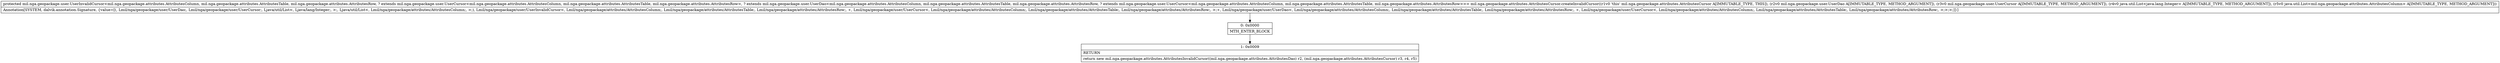digraph "CFG formil.nga.geopackage.attributes.AttributesCursor.createInvalidCursor(Lmil\/nga\/geopackage\/user\/UserDao;Lmil\/nga\/geopackage\/user\/UserCursor;Ljava\/util\/List;Ljava\/util\/List;)Lmil\/nga\/geopackage\/user\/UserInvalidCursor;" {
Node_0 [shape=record,label="{0\:\ 0x0000|MTH_ENTER_BLOCK\l}"];
Node_1 [shape=record,label="{1\:\ 0x0009|RETURN\l|return new mil.nga.geopackage.attributes.AttributesInvalidCursor((mil.nga.geopackage.attributes.AttributesDao) r2, (mil.nga.geopackage.attributes.AttributesCursor) r3, r4, r5)\l}"];
MethodNode[shape=record,label="{protected mil.nga.geopackage.user.UserInvalidCursor\<mil.nga.geopackage.attributes.AttributesColumn, mil.nga.geopackage.attributes.AttributesTable, mil.nga.geopackage.attributes.AttributesRow, ? extends mil.nga.geopackage.user.UserCursor\<mil.nga.geopackage.attributes.AttributesColumn, mil.nga.geopackage.attributes.AttributesTable, mil.nga.geopackage.attributes.AttributesRow\>, ? extends mil.nga.geopackage.user.UserDao\<mil.nga.geopackage.attributes.AttributesColumn, mil.nga.geopackage.attributes.AttributesTable, mil.nga.geopackage.attributes.AttributesRow, ? extends mil.nga.geopackage.user.UserCursor\<mil.nga.geopackage.attributes.AttributesColumn, mil.nga.geopackage.attributes.AttributesTable, mil.nga.geopackage.attributes.AttributesRow\>\>\> mil.nga.geopackage.attributes.AttributesCursor.createInvalidCursor((r1v0 'this' mil.nga.geopackage.attributes.AttributesCursor A[IMMUTABLE_TYPE, THIS]), (r2v0 mil.nga.geopackage.user.UserDao A[IMMUTABLE_TYPE, METHOD_ARGUMENT]), (r3v0 mil.nga.geopackage.user.UserCursor A[IMMUTABLE_TYPE, METHOD_ARGUMENT]), (r4v0 java.util.List\<java.lang.Integer\> A[IMMUTABLE_TYPE, METHOD_ARGUMENT]), (r5v0 java.util.List\<mil.nga.geopackage.attributes.AttributesColumn\> A[IMMUTABLE_TYPE, METHOD_ARGUMENT]))  | Annotation[SYSTEM, dalvik.annotation.Signature, \{value=[(, Lmil\/nga\/geopackage\/user\/UserDao;, Lmil\/nga\/geopackage\/user\/UserCursor;, Ljava\/util\/List\<, Ljava\/lang\/Integer;, \>;, Ljava\/util\/List\<, Lmil\/nga\/geopackage\/attributes\/AttributesColumn;, \>;), Lmil\/nga\/geopackage\/user\/UserInvalidCursor\<, Lmil\/nga\/geopackage\/attributes\/AttributesColumn;, Lmil\/nga\/geopackage\/attributes\/AttributesTable;, Lmil\/nga\/geopackage\/attributes\/AttributesRow;, +, Lmil\/nga\/geopackage\/user\/UserCursor\<, Lmil\/nga\/geopackage\/attributes\/AttributesColumn;, Lmil\/nga\/geopackage\/attributes\/AttributesTable;, Lmil\/nga\/geopackage\/attributes\/AttributesRow;, \>;+, Lmil\/nga\/geopackage\/user\/UserDao\<, Lmil\/nga\/geopackage\/attributes\/AttributesColumn;, Lmil\/nga\/geopackage\/attributes\/AttributesTable;, Lmil\/nga\/geopackage\/attributes\/AttributesRow;, +, Lmil\/nga\/geopackage\/user\/UserCursor\<, Lmil\/nga\/geopackage\/attributes\/AttributesColumn;, Lmil\/nga\/geopackage\/attributes\/AttributesTable;, Lmil\/nga\/geopackage\/attributes\/AttributesRow;, \>;\>;\>;]\}]\l}"];
MethodNode -> Node_0;
Node_0 -> Node_1;
}

